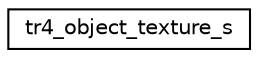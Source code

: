 digraph "Graphical Class Hierarchy"
{
 // INTERACTIVE_SVG=YES
  edge [fontname="Helvetica",fontsize="10",labelfontname="Helvetica",labelfontsize="10"];
  node [fontname="Helvetica",fontsize="10",shape=record];
  rankdir="LR";
  Node1 [label="tr4_object_texture_s",height=0.2,width=0.4,color="black", fillcolor="white", style="filled",URL="$_tomb_raider_8h.html#structtr4__object__texture__s"];
}
